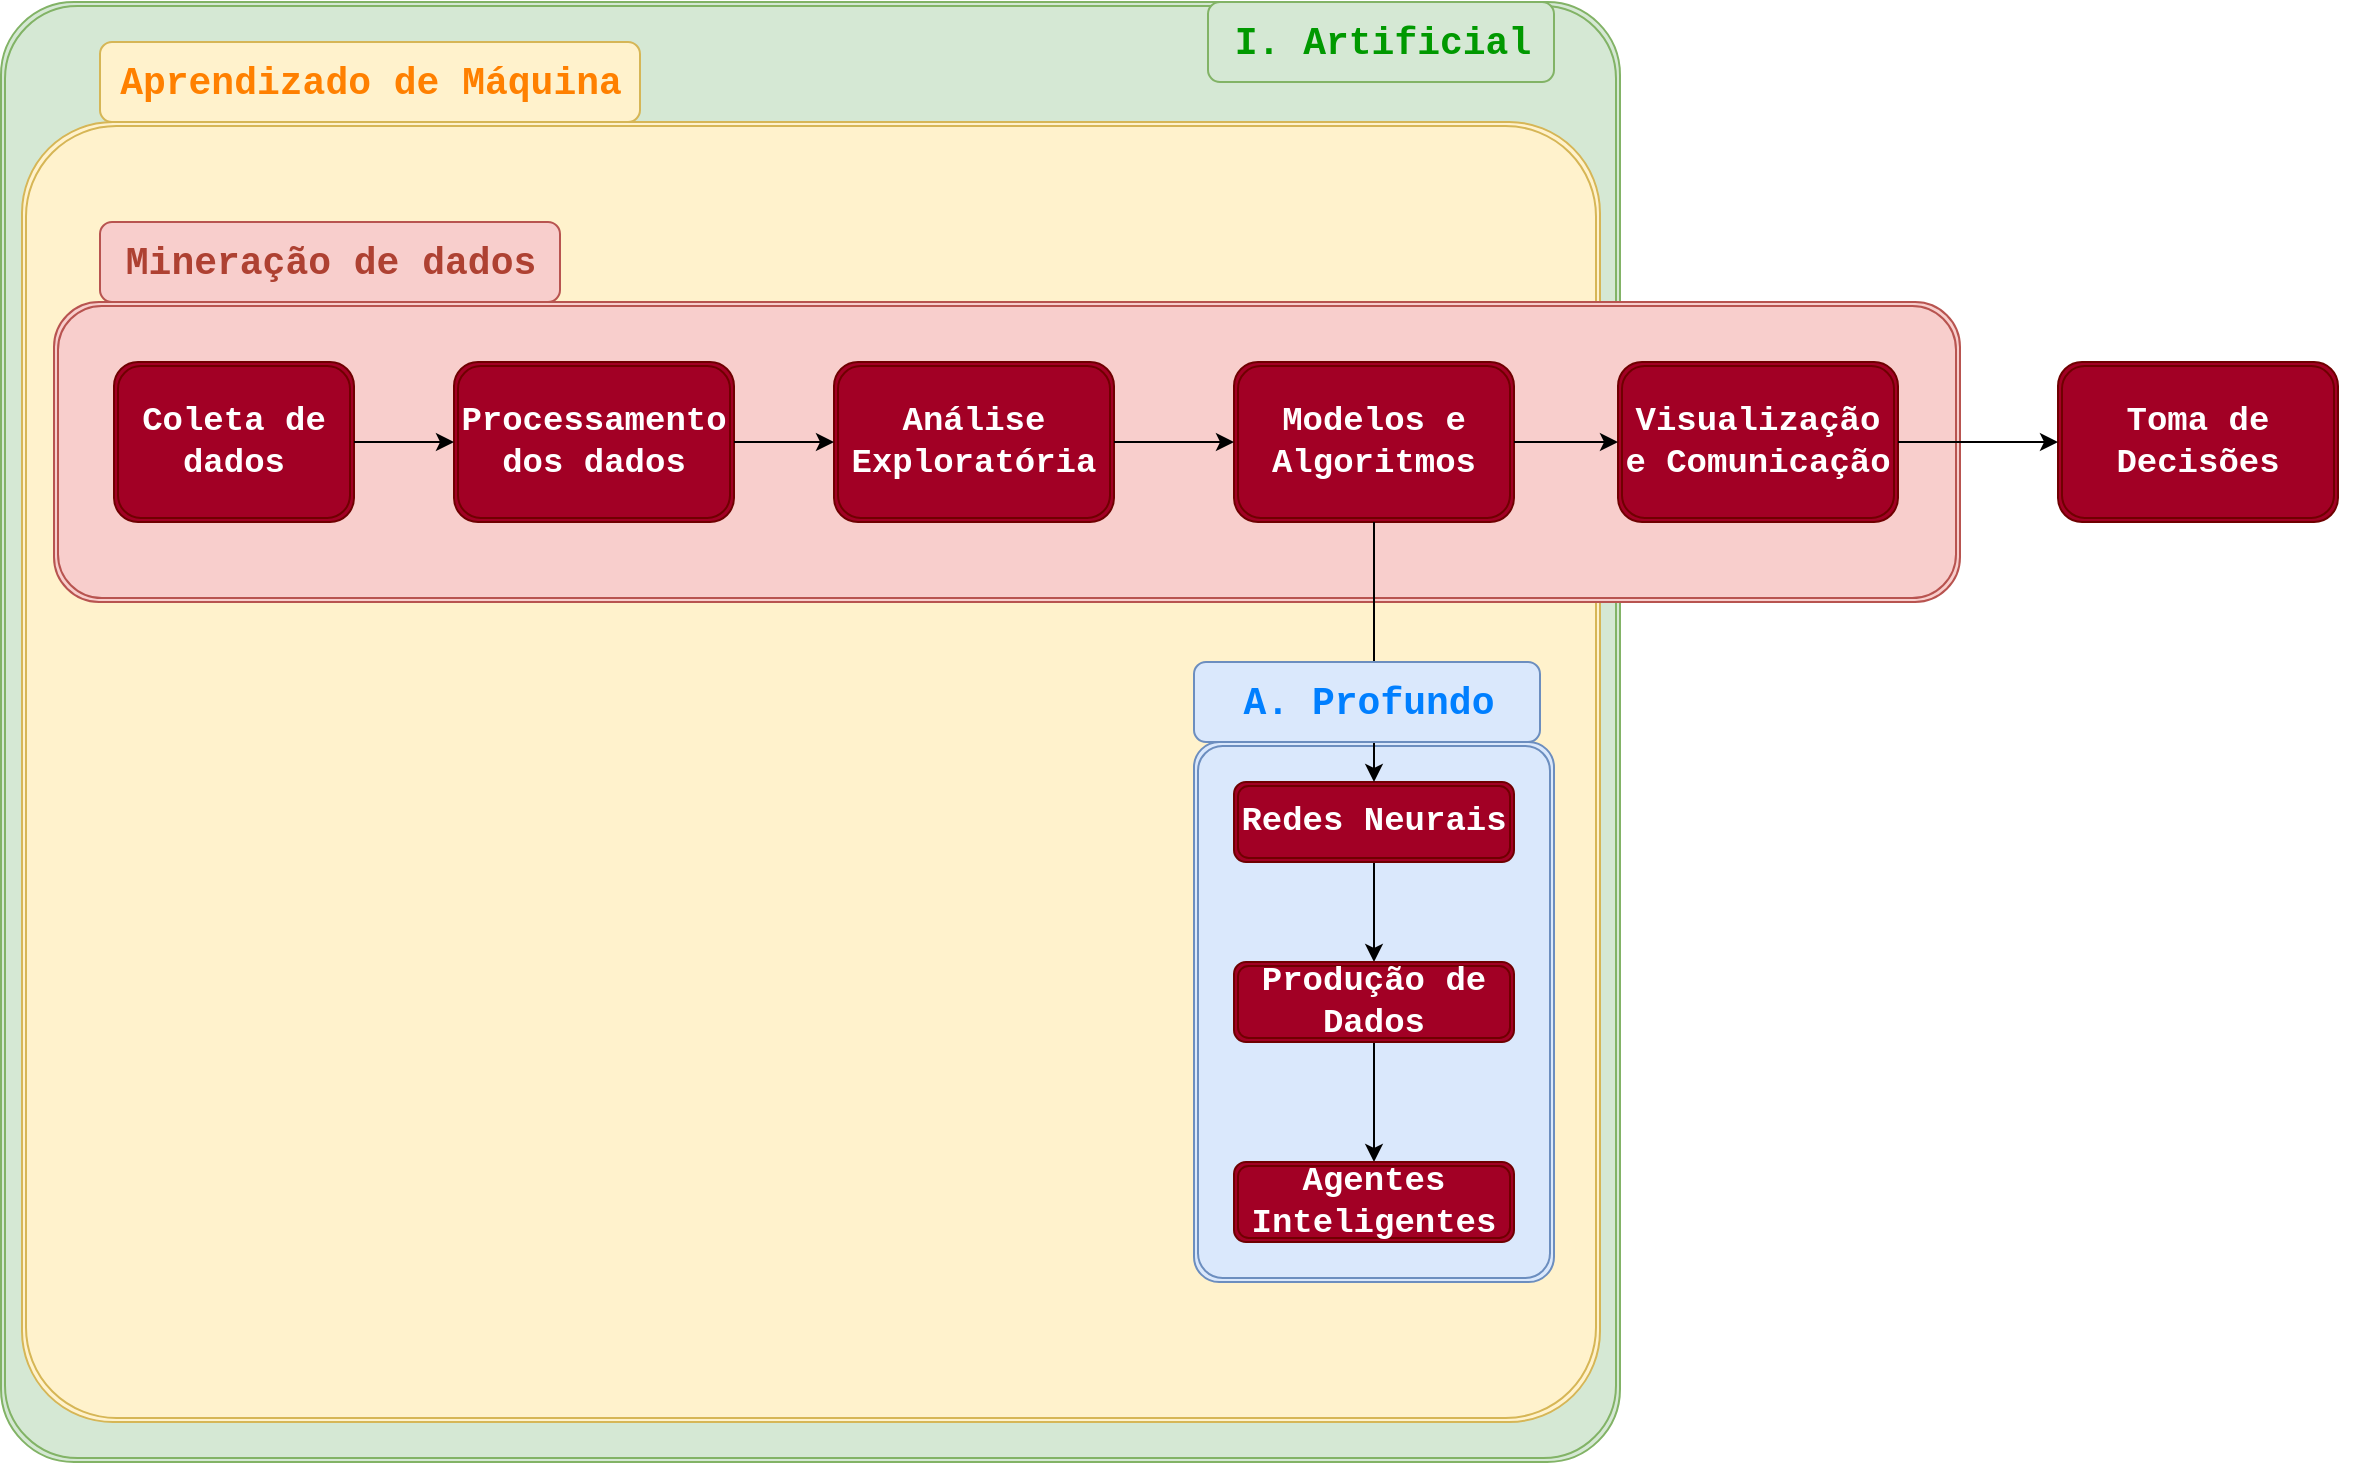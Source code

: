 <mxfile version="17.4.3" type="device"><diagram id="27iQmVW3fTlwORuLc6tA" name="Página-1"><mxGraphModel dx="1877" dy="933" grid="1" gridSize="10" guides="1" tooltips="1" connect="1" arrows="1" fold="1" page="1" pageScale="1" pageWidth="1300" pageHeight="900" math="0" shadow="0"><root><mxCell id="0"/><mxCell id="1" parent="0"/><mxCell id="zulg628MU1mnq88tipBG-34" value="" style="shape=ext;double=1;rounded=1;whiteSpace=wrap;html=1;shadow=0;fillStyle=auto;fontFamily=Courier New;fontSize=19;strokeColor=#82b366;fillColor=#d5e8d4;arcSize=5;" vertex="1" parent="1"><mxGeometry x="30.5" y="140" width="809.5" height="730" as="geometry"/></mxCell><mxCell id="zulg628MU1mnq88tipBG-36" value="" style="shape=ext;double=1;rounded=1;whiteSpace=wrap;html=1;shadow=0;fillStyle=auto;fontFamily=Courier New;fontSize=19;strokeColor=#d6b656;fillColor=#fff2cc;arcSize=7;" vertex="1" parent="1"><mxGeometry x="41" y="200" width="789" height="650" as="geometry"/></mxCell><mxCell id="zulg628MU1mnq88tipBG-37" value="&lt;font style=&quot;font-size: 19px&quot; color=&quot;#FF8000&quot;&gt;Aprendizado de Máquina&lt;br&gt;&lt;/font&gt;" style="text;strokeColor=#d6b656;fillColor=#fff2cc;html=1;fontSize=24;fontStyle=1;verticalAlign=middle;align=center;rounded=1;shadow=0;fillStyle=auto;fontFamily=Courier New;" vertex="1" parent="1"><mxGeometry x="80" y="160" width="270" height="40" as="geometry"/></mxCell><mxCell id="zulg628MU1mnq88tipBG-21" value="" style="group" vertex="1" connectable="0" parent="1"><mxGeometry x="57" y="250" width="1153" height="620" as="geometry"/></mxCell><mxCell id="zulg628MU1mnq88tipBG-7" value="" style="shape=ext;double=1;rounded=1;whiteSpace=wrap;html=1;shadow=0;fillStyle=auto;fillColor=#f8cecc;strokeColor=#b85450;" vertex="1" parent="zulg628MU1mnq88tipBG-21"><mxGeometry y="40" width="953" height="150" as="geometry"/></mxCell><mxCell id="zulg628MU1mnq88tipBG-9" value="&lt;font style=&quot;font-size: 17px&quot; face=&quot;Courier New&quot;&gt;&lt;b&gt;Coleta de dados&lt;br&gt;&lt;/b&gt;&lt;/font&gt;" style="shape=ext;double=1;rounded=1;whiteSpace=wrap;html=1;shadow=0;fillStyle=auto;fillColor=#a20025;strokeColor=#6F0000;fontColor=#ffffff;" vertex="1" parent="zulg628MU1mnq88tipBG-21"><mxGeometry x="30" y="70" width="120" height="80" as="geometry"/></mxCell><mxCell id="zulg628MU1mnq88tipBG-10" value="&lt;font style=&quot;font-size: 17px&quot; face=&quot;Courier New&quot;&gt;&lt;b&gt;Processamento dos dados&lt;br&gt;&lt;/b&gt;&lt;/font&gt;" style="shape=ext;double=1;rounded=1;whiteSpace=wrap;html=1;shadow=0;fillStyle=auto;fillColor=#a20025;strokeColor=#6F0000;fontColor=#ffffff;" vertex="1" parent="zulg628MU1mnq88tipBG-21"><mxGeometry x="200" y="70" width="140" height="80" as="geometry"/></mxCell><mxCell id="zulg628MU1mnq88tipBG-11" value="" style="edgeStyle=orthogonalEdgeStyle;rounded=0;orthogonalLoop=1;jettySize=auto;html=1;fontFamily=Courier New;fontSize=17;" edge="1" parent="zulg628MU1mnq88tipBG-21" source="zulg628MU1mnq88tipBG-9" target="zulg628MU1mnq88tipBG-10"><mxGeometry relative="1" as="geometry"/></mxCell><mxCell id="zulg628MU1mnq88tipBG-12" value="&lt;font style=&quot;font-size: 17px&quot; face=&quot;Courier New&quot;&gt;&lt;b&gt;Análise Exploratória&lt;br&gt;&lt;/b&gt;&lt;/font&gt;" style="shape=ext;double=1;rounded=1;whiteSpace=wrap;html=1;shadow=0;fillStyle=auto;fillColor=#a20025;strokeColor=#6F0000;fontColor=#ffffff;" vertex="1" parent="zulg628MU1mnq88tipBG-21"><mxGeometry x="390" y="70" width="140" height="80" as="geometry"/></mxCell><mxCell id="zulg628MU1mnq88tipBG-13" value="" style="edgeStyle=orthogonalEdgeStyle;rounded=0;orthogonalLoop=1;jettySize=auto;html=1;fontFamily=Courier New;fontSize=17;" edge="1" parent="zulg628MU1mnq88tipBG-21" source="zulg628MU1mnq88tipBG-10" target="zulg628MU1mnq88tipBG-12"><mxGeometry relative="1" as="geometry"/></mxCell><mxCell id="zulg628MU1mnq88tipBG-16" value="&lt;font style=&quot;font-size: 17px&quot; face=&quot;Courier New&quot;&gt;&lt;b&gt;Visualização e Comunicação&lt;br&gt;&lt;/b&gt;&lt;/font&gt;" style="shape=ext;double=1;rounded=1;whiteSpace=wrap;html=1;shadow=0;fillStyle=auto;fillColor=#a20025;strokeColor=#6F0000;fontColor=#ffffff;" vertex="1" parent="zulg628MU1mnq88tipBG-21"><mxGeometry x="782" y="70" width="140" height="80" as="geometry"/></mxCell><mxCell id="zulg628MU1mnq88tipBG-18" value="&lt;font style=&quot;font-size: 17px&quot; face=&quot;Courier New&quot;&gt;&lt;b&gt;Toma de Decisões&lt;br&gt;&lt;/b&gt;&lt;/font&gt;" style="shape=ext;double=1;rounded=1;whiteSpace=wrap;html=1;shadow=0;fillStyle=auto;fillColor=#a20025;strokeColor=#6F0000;fontColor=#ffffff;" vertex="1" parent="zulg628MU1mnq88tipBG-21"><mxGeometry x="1002" y="70" width="140" height="80" as="geometry"/></mxCell><mxCell id="zulg628MU1mnq88tipBG-19" value="" style="edgeStyle=orthogonalEdgeStyle;rounded=0;orthogonalLoop=1;jettySize=auto;html=1;fontFamily=Courier New;fontSize=17;" edge="1" parent="zulg628MU1mnq88tipBG-21" source="zulg628MU1mnq88tipBG-16" target="zulg628MU1mnq88tipBG-18"><mxGeometry relative="1" as="geometry"/></mxCell><mxCell id="zulg628MU1mnq88tipBG-20" value="&lt;font style=&quot;font-size: 19px&quot; color=&quot;#AE4132&quot;&gt;Mineração de dados&lt;/font&gt;" style="text;strokeColor=#b85450;fillColor=#f8cecc;html=1;fontSize=24;fontStyle=1;verticalAlign=middle;align=center;rounded=1;shadow=0;fillStyle=auto;fontFamily=Courier New;" vertex="1" parent="zulg628MU1mnq88tipBG-21"><mxGeometry x="23" width="230" height="40" as="geometry"/></mxCell><mxCell id="zulg628MU1mnq88tipBG-14" value="&lt;font style=&quot;font-size: 17px&quot; face=&quot;Courier New&quot;&gt;&lt;b&gt;Modelos e Algoritmos&lt;br&gt;&lt;/b&gt;&lt;/font&gt;" style="shape=ext;double=1;rounded=1;whiteSpace=wrap;html=1;shadow=0;fillStyle=auto;fillColor=#a20025;strokeColor=#6F0000;fontColor=#ffffff;" vertex="1" parent="zulg628MU1mnq88tipBG-21"><mxGeometry x="590" y="70" width="140" height="80" as="geometry"/></mxCell><mxCell id="zulg628MU1mnq88tipBG-15" value="" style="edgeStyle=orthogonalEdgeStyle;rounded=0;orthogonalLoop=1;jettySize=auto;html=1;fontFamily=Courier New;fontSize=17;" edge="1" parent="zulg628MU1mnq88tipBG-21" source="zulg628MU1mnq88tipBG-12" target="zulg628MU1mnq88tipBG-14"><mxGeometry relative="1" as="geometry"/></mxCell><mxCell id="zulg628MU1mnq88tipBG-17" value="" style="edgeStyle=orthogonalEdgeStyle;rounded=0;orthogonalLoop=1;jettySize=auto;html=1;fontFamily=Courier New;fontSize=17;" edge="1" parent="zulg628MU1mnq88tipBG-21" source="zulg628MU1mnq88tipBG-14" target="zulg628MU1mnq88tipBG-16"><mxGeometry relative="1" as="geometry"/></mxCell><mxCell id="zulg628MU1mnq88tipBG-28" value="" style="shape=ext;double=1;rounded=1;whiteSpace=wrap;html=1;shadow=0;fillStyle=auto;fontFamily=Courier New;fontSize=19;fillColor=#dae8fc;arcSize=7;strokeColor=#6c8ebf;" vertex="1" parent="zulg628MU1mnq88tipBG-21"><mxGeometry x="570" y="260" width="180" height="270" as="geometry"/></mxCell><mxCell id="zulg628MU1mnq88tipBG-25" value="" style="edgeStyle=orthogonalEdgeStyle;rounded=0;orthogonalLoop=1;jettySize=auto;html=1;fontFamily=Courier New;fontSize=19;fontColor=#AE4132;" edge="1" parent="1" source="zulg628MU1mnq88tipBG-22" target="zulg628MU1mnq88tipBG-24"><mxGeometry relative="1" as="geometry"/></mxCell><mxCell id="zulg628MU1mnq88tipBG-22" value="&lt;font style=&quot;font-size: 17px&quot; face=&quot;Courier New&quot;&gt;&lt;b&gt;Redes Neurais&lt;br&gt;&lt;/b&gt;&lt;/font&gt;" style="shape=ext;double=1;rounded=1;whiteSpace=wrap;html=1;shadow=0;fillStyle=auto;fillColor=#a20025;strokeColor=#6F0000;fontColor=#ffffff;" vertex="1" parent="1"><mxGeometry x="647" y="530" width="140" height="40" as="geometry"/></mxCell><mxCell id="zulg628MU1mnq88tipBG-27" value="" style="edgeStyle=orthogonalEdgeStyle;rounded=0;orthogonalLoop=1;jettySize=auto;html=1;fontFamily=Courier New;fontSize=19;fontColor=#AE4132;" edge="1" parent="1" source="zulg628MU1mnq88tipBG-24" target="zulg628MU1mnq88tipBG-26"><mxGeometry relative="1" as="geometry"/></mxCell><mxCell id="zulg628MU1mnq88tipBG-24" value="&lt;font style=&quot;font-size: 17px&quot; face=&quot;Courier New&quot;&gt;&lt;b&gt;Produção de Dados&lt;br&gt;&lt;/b&gt;&lt;/font&gt;" style="shape=ext;double=1;rounded=1;whiteSpace=wrap;html=1;shadow=0;fillStyle=auto;fillColor=#a20025;strokeColor=#6F0000;fontColor=#ffffff;" vertex="1" parent="1"><mxGeometry x="647" y="620" width="140" height="40" as="geometry"/></mxCell><mxCell id="zulg628MU1mnq88tipBG-26" value="&lt;font style=&quot;font-size: 17px&quot; face=&quot;Courier New&quot;&gt;&lt;b&gt;Agentes Inteligentes&lt;br&gt;&lt;/b&gt;&lt;/font&gt;" style="shape=ext;double=1;rounded=1;whiteSpace=wrap;html=1;shadow=0;fillStyle=auto;fillColor=#a20025;strokeColor=#6F0000;fontColor=#ffffff;" vertex="1" parent="1"><mxGeometry x="647" y="720" width="140" height="40" as="geometry"/></mxCell><mxCell id="zulg628MU1mnq88tipBG-23" value="" style="edgeStyle=orthogonalEdgeStyle;rounded=0;orthogonalLoop=1;jettySize=auto;html=1;fontFamily=Courier New;fontSize=19;fontColor=#AE4132;" edge="1" parent="1" source="zulg628MU1mnq88tipBG-14" target="zulg628MU1mnq88tipBG-22"><mxGeometry relative="1" as="geometry"/></mxCell><mxCell id="zulg628MU1mnq88tipBG-29" value="&lt;font style=&quot;font-size: 19px&quot; color=&quot;#007FFF&quot;&gt;A. Profundo&lt;br&gt;&lt;/font&gt;" style="text;strokeColor=#6c8ebf;fillColor=#dae8fc;html=1;fontSize=24;fontStyle=1;verticalAlign=middle;align=center;rounded=1;shadow=0;fillStyle=auto;fontFamily=Courier New;" vertex="1" parent="1"><mxGeometry x="627" y="470" width="173" height="40" as="geometry"/></mxCell><mxCell id="zulg628MU1mnq88tipBG-35" value="&lt;font style=&quot;font-size: 19px&quot; color=&quot;#009900&quot;&gt;I. Artificial&lt;br&gt;&lt;/font&gt;" style="text;strokeColor=#82b366;fillColor=#d5e8d4;html=1;fontSize=24;fontStyle=1;verticalAlign=middle;align=center;rounded=1;shadow=0;fillStyle=auto;fontFamily=Courier New;" vertex="1" parent="1"><mxGeometry x="634" y="140" width="173" height="40" as="geometry"/></mxCell></root></mxGraphModel></diagram></mxfile>